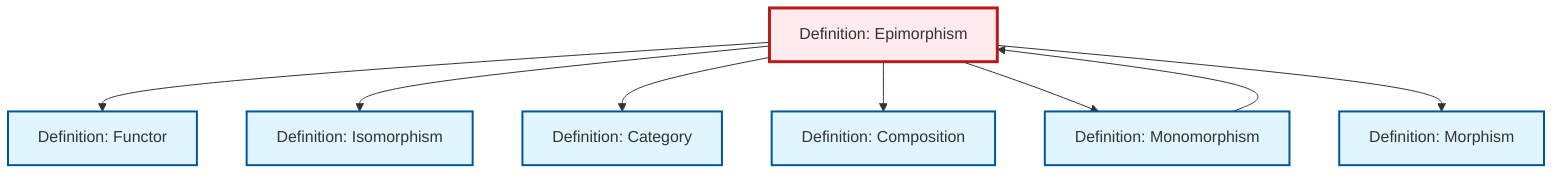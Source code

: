graph TD
    classDef definition fill:#e1f5fe,stroke:#01579b,stroke-width:2px
    classDef theorem fill:#f3e5f5,stroke:#4a148c,stroke-width:2px
    classDef axiom fill:#fff3e0,stroke:#e65100,stroke-width:2px
    classDef example fill:#e8f5e9,stroke:#1b5e20,stroke-width:2px
    classDef current fill:#ffebee,stroke:#b71c1c,stroke-width:3px
    def-epimorphism["Definition: Epimorphism"]:::definition
    def-isomorphism["Definition: Isomorphism"]:::definition
    def-monomorphism["Definition: Monomorphism"]:::definition
    def-category["Definition: Category"]:::definition
    def-morphism["Definition: Morphism"]:::definition
    def-composition["Definition: Composition"]:::definition
    def-functor["Definition: Functor"]:::definition
    def-monomorphism --> def-epimorphism
    def-epimorphism --> def-functor
    def-epimorphism --> def-isomorphism
    def-epimorphism --> def-category
    def-epimorphism --> def-composition
    def-epimorphism --> def-monomorphism
    def-epimorphism --> def-morphism
    class def-epimorphism current